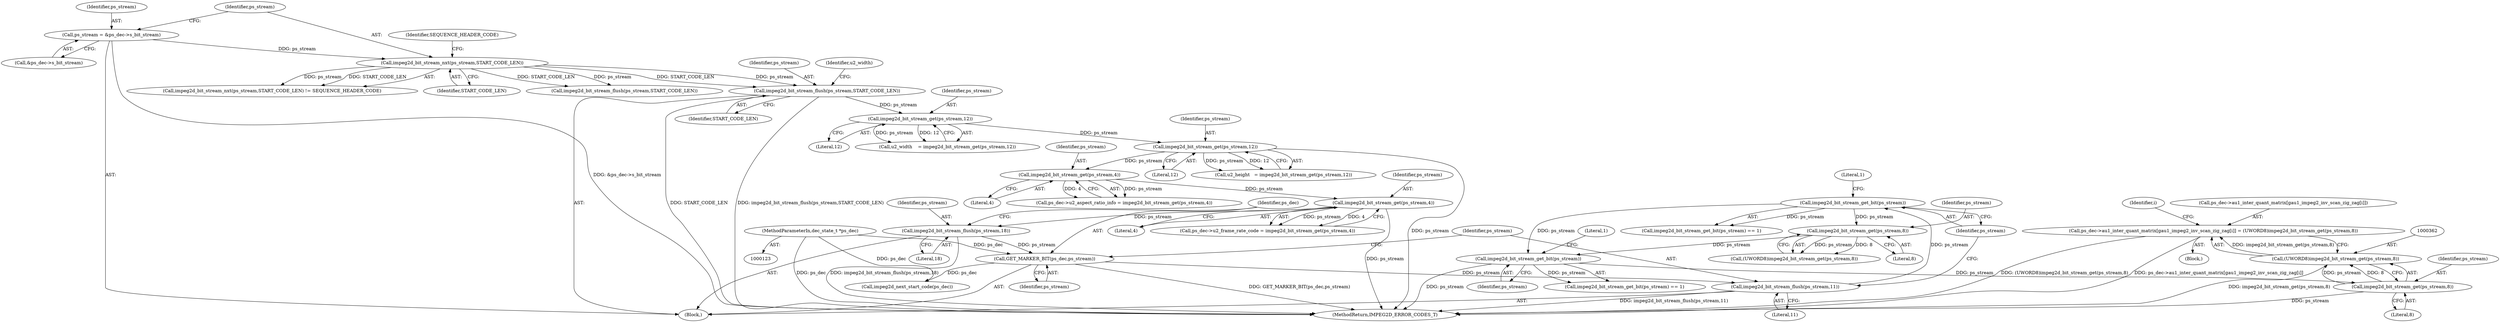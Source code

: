 digraph "0_Android_f301cff2c1ddd880d9a2c77b22602a137519867b@array" {
"1000353" [label="(Call,ps_dec->au1_inter_quant_matrix[gau1_impeg2_inv_scan_zig_zag[i]] = (UWORD8)impeg2d_bit_stream_get(ps_stream,8))"];
"1000361" [label="(Call,(UWORD8)impeg2d_bit_stream_get(ps_stream,8))"];
"1000363" [label="(Call,impeg2d_bit_stream_get(ps_stream,8))"];
"1000338" [label="(Call,impeg2d_bit_stream_get_bit(ps_stream))"];
"1000325" [label="(Call,impeg2d_bit_stream_get(ps_stream,8))"];
"1000300" [label="(Call,impeg2d_bit_stream_get_bit(ps_stream))"];
"1000295" [label="(Call,impeg2d_bit_stream_flush(ps_stream,11))"];
"1000292" [label="(Call,GET_MARKER_BIT(ps_dec,ps_stream))"];
"1000124" [label="(MethodParameterIn,dec_state_t *ps_dec)"];
"1000289" [label="(Call,impeg2d_bit_stream_flush(ps_stream,18))"];
"1000277" [label="(Call,impeg2d_bit_stream_get(ps_stream,4))"];
"1000270" [label="(Call,impeg2d_bit_stream_get(ps_stream,4))"];
"1000157" [label="(Call,impeg2d_bit_stream_get(ps_stream,12))"];
"1000152" [label="(Call,impeg2d_bit_stream_get(ps_stream,12))"];
"1000147" [label="(Call,impeg2d_bit_stream_flush(ps_stream,START_CODE_LEN))"];
"1000137" [label="(Call,impeg2d_bit_stream_nxt(ps_stream,START_CODE_LEN))"];
"1000127" [label="(Call,ps_stream = &ps_dec->s_bit_stream)"];
"1000300" [label="(Call,impeg2d_bit_stream_get_bit(ps_stream))"];
"1000354" [label="(Call,ps_dec->au1_inter_quant_matrix[gau1_impeg2_inv_scan_zig_zag[i]])"];
"1000374" [label="(Call,impeg2d_next_start_code(ps_dec))"];
"1000157" [label="(Call,impeg2d_bit_stream_get(ps_stream,12))"];
"1000138" [label="(Identifier,ps_stream)"];
"1000340" [label="(Literal,1)"];
"1000150" [label="(Call,u2_width    = impeg2d_bit_stream_get(ps_stream,12))"];
"1000129" [label="(Call,&ps_dec->s_bit_stream)"];
"1000128" [label="(Identifier,ps_stream)"];
"1000295" [label="(Call,impeg2d_bit_stream_flush(ps_stream,11))"];
"1000352" [label="(Block,)"];
"1000273" [label="(Call,ps_dec->u2_frame_rate_code = impeg2d_bit_stream_get(ps_stream,4))"];
"1000302" [label="(Literal,1)"];
"1000272" [label="(Literal,4)"];
"1000158" [label="(Identifier,ps_stream)"];
"1000326" [label="(Identifier,ps_stream)"];
"1000142" [label="(Call,impeg2d_bit_stream_flush(ps_stream,START_CODE_LEN))"];
"1000365" [label="(Literal,8)"];
"1000294" [label="(Identifier,ps_stream)"];
"1000127" [label="(Call,ps_stream = &ps_dec->s_bit_stream)"];
"1000279" [label="(Literal,4)"];
"1000155" [label="(Call,u2_height   = impeg2d_bit_stream_get(ps_stream,12))"];
"1000277" [label="(Call,impeg2d_bit_stream_get(ps_stream,4))"];
"1000271" [label="(Identifier,ps_stream)"];
"1000266" [label="(Call,ps_dec->u2_aspect_ratio_info = impeg2d_bit_stream_get(ps_stream,4))"];
"1000297" [label="(Literal,11)"];
"1000148" [label="(Identifier,ps_stream)"];
"1000136" [label="(Call,impeg2d_bit_stream_nxt(ps_stream,START_CODE_LEN) != SEQUENCE_HEADER_CODE)"];
"1000125" [label="(Block,)"];
"1000296" [label="(Identifier,ps_stream)"];
"1000339" [label="(Identifier,ps_stream)"];
"1000291" [label="(Literal,18)"];
"1000292" [label="(Call,GET_MARKER_BIT(ps_dec,ps_stream))"];
"1000140" [label="(Identifier,SEQUENCE_HEADER_CODE)"];
"1000154" [label="(Literal,12)"];
"1000299" [label="(Call,impeg2d_bit_stream_get_bit(ps_stream) == 1)"];
"1000338" [label="(Call,impeg2d_bit_stream_get_bit(ps_stream))"];
"1000364" [label="(Identifier,ps_stream)"];
"1000290" [label="(Identifier,ps_stream)"];
"1000159" [label="(Literal,12)"];
"1000149" [label="(Identifier,START_CODE_LEN)"];
"1000363" [label="(Call,impeg2d_bit_stream_get(ps_stream,8))"];
"1000323" [label="(Call,(UWORD8)impeg2d_bit_stream_get(ps_stream,8))"];
"1000270" [label="(Call,impeg2d_bit_stream_get(ps_stream,4))"];
"1000278" [label="(Identifier,ps_stream)"];
"1000289" [label="(Call,impeg2d_bit_stream_flush(ps_stream,18))"];
"1000301" [label="(Identifier,ps_stream)"];
"1000327" [label="(Literal,8)"];
"1000153" [label="(Identifier,ps_stream)"];
"1000337" [label="(Call,impeg2d_bit_stream_get_bit(ps_stream) == 1)"];
"1000147" [label="(Call,impeg2d_bit_stream_flush(ps_stream,START_CODE_LEN))"];
"1000325" [label="(Call,impeg2d_bit_stream_get(ps_stream,8))"];
"1000151" [label="(Identifier,u2_width)"];
"1000152" [label="(Call,impeg2d_bit_stream_get(ps_stream,12))"];
"1000139" [label="(Identifier,START_CODE_LEN)"];
"1000137" [label="(Call,impeg2d_bit_stream_nxt(ps_stream,START_CODE_LEN))"];
"1000353" [label="(Call,ps_dec->au1_inter_quant_matrix[gau1_impeg2_inv_scan_zig_zag[i]] = (UWORD8)impeg2d_bit_stream_get(ps_stream,8))"];
"1000380" [label="(MethodReturn,IMPEG2D_ERROR_CODES_T)"];
"1000351" [label="(Identifier,i)"];
"1000361" [label="(Call,(UWORD8)impeg2d_bit_stream_get(ps_stream,8))"];
"1000293" [label="(Identifier,ps_dec)"];
"1000124" [label="(MethodParameterIn,dec_state_t *ps_dec)"];
"1000353" -> "1000352"  [label="AST: "];
"1000353" -> "1000361"  [label="CFG: "];
"1000354" -> "1000353"  [label="AST: "];
"1000361" -> "1000353"  [label="AST: "];
"1000351" -> "1000353"  [label="CFG: "];
"1000353" -> "1000380"  [label="DDG: (UWORD8)impeg2d_bit_stream_get(ps_stream,8)"];
"1000353" -> "1000380"  [label="DDG: ps_dec->au1_inter_quant_matrix[gau1_impeg2_inv_scan_zig_zag[i]]"];
"1000361" -> "1000353"  [label="DDG: impeg2d_bit_stream_get(ps_stream,8)"];
"1000361" -> "1000363"  [label="CFG: "];
"1000362" -> "1000361"  [label="AST: "];
"1000363" -> "1000361"  [label="AST: "];
"1000361" -> "1000380"  [label="DDG: impeg2d_bit_stream_get(ps_stream,8)"];
"1000363" -> "1000361"  [label="DDG: ps_stream"];
"1000363" -> "1000361"  [label="DDG: 8"];
"1000363" -> "1000365"  [label="CFG: "];
"1000364" -> "1000363"  [label="AST: "];
"1000365" -> "1000363"  [label="AST: "];
"1000363" -> "1000380"  [label="DDG: ps_stream"];
"1000338" -> "1000363"  [label="DDG: ps_stream"];
"1000338" -> "1000337"  [label="AST: "];
"1000338" -> "1000339"  [label="CFG: "];
"1000339" -> "1000338"  [label="AST: "];
"1000340" -> "1000338"  [label="CFG: "];
"1000338" -> "1000380"  [label="DDG: ps_stream"];
"1000338" -> "1000337"  [label="DDG: ps_stream"];
"1000325" -> "1000338"  [label="DDG: ps_stream"];
"1000300" -> "1000338"  [label="DDG: ps_stream"];
"1000325" -> "1000323"  [label="AST: "];
"1000325" -> "1000327"  [label="CFG: "];
"1000326" -> "1000325"  [label="AST: "];
"1000327" -> "1000325"  [label="AST: "];
"1000323" -> "1000325"  [label="CFG: "];
"1000325" -> "1000323"  [label="DDG: ps_stream"];
"1000325" -> "1000323"  [label="DDG: 8"];
"1000300" -> "1000325"  [label="DDG: ps_stream"];
"1000300" -> "1000299"  [label="AST: "];
"1000300" -> "1000301"  [label="CFG: "];
"1000301" -> "1000300"  [label="AST: "];
"1000302" -> "1000300"  [label="CFG: "];
"1000300" -> "1000299"  [label="DDG: ps_stream"];
"1000295" -> "1000300"  [label="DDG: ps_stream"];
"1000295" -> "1000125"  [label="AST: "];
"1000295" -> "1000297"  [label="CFG: "];
"1000296" -> "1000295"  [label="AST: "];
"1000297" -> "1000295"  [label="AST: "];
"1000301" -> "1000295"  [label="CFG: "];
"1000295" -> "1000380"  [label="DDG: impeg2d_bit_stream_flush(ps_stream,11)"];
"1000292" -> "1000295"  [label="DDG: ps_stream"];
"1000292" -> "1000125"  [label="AST: "];
"1000292" -> "1000294"  [label="CFG: "];
"1000293" -> "1000292"  [label="AST: "];
"1000294" -> "1000292"  [label="AST: "];
"1000296" -> "1000292"  [label="CFG: "];
"1000292" -> "1000380"  [label="DDG: GET_MARKER_BIT(ps_dec,ps_stream)"];
"1000124" -> "1000292"  [label="DDG: ps_dec"];
"1000289" -> "1000292"  [label="DDG: ps_stream"];
"1000292" -> "1000374"  [label="DDG: ps_dec"];
"1000124" -> "1000123"  [label="AST: "];
"1000124" -> "1000380"  [label="DDG: ps_dec"];
"1000124" -> "1000374"  [label="DDG: ps_dec"];
"1000289" -> "1000125"  [label="AST: "];
"1000289" -> "1000291"  [label="CFG: "];
"1000290" -> "1000289"  [label="AST: "];
"1000291" -> "1000289"  [label="AST: "];
"1000293" -> "1000289"  [label="CFG: "];
"1000289" -> "1000380"  [label="DDG: impeg2d_bit_stream_flush(ps_stream,18)"];
"1000277" -> "1000289"  [label="DDG: ps_stream"];
"1000277" -> "1000273"  [label="AST: "];
"1000277" -> "1000279"  [label="CFG: "];
"1000278" -> "1000277"  [label="AST: "];
"1000279" -> "1000277"  [label="AST: "];
"1000273" -> "1000277"  [label="CFG: "];
"1000277" -> "1000380"  [label="DDG: ps_stream"];
"1000277" -> "1000273"  [label="DDG: ps_stream"];
"1000277" -> "1000273"  [label="DDG: 4"];
"1000270" -> "1000277"  [label="DDG: ps_stream"];
"1000270" -> "1000266"  [label="AST: "];
"1000270" -> "1000272"  [label="CFG: "];
"1000271" -> "1000270"  [label="AST: "];
"1000272" -> "1000270"  [label="AST: "];
"1000266" -> "1000270"  [label="CFG: "];
"1000270" -> "1000266"  [label="DDG: ps_stream"];
"1000270" -> "1000266"  [label="DDG: 4"];
"1000157" -> "1000270"  [label="DDG: ps_stream"];
"1000157" -> "1000155"  [label="AST: "];
"1000157" -> "1000159"  [label="CFG: "];
"1000158" -> "1000157"  [label="AST: "];
"1000159" -> "1000157"  [label="AST: "];
"1000155" -> "1000157"  [label="CFG: "];
"1000157" -> "1000380"  [label="DDG: ps_stream"];
"1000157" -> "1000155"  [label="DDG: ps_stream"];
"1000157" -> "1000155"  [label="DDG: 12"];
"1000152" -> "1000157"  [label="DDG: ps_stream"];
"1000152" -> "1000150"  [label="AST: "];
"1000152" -> "1000154"  [label="CFG: "];
"1000153" -> "1000152"  [label="AST: "];
"1000154" -> "1000152"  [label="AST: "];
"1000150" -> "1000152"  [label="CFG: "];
"1000152" -> "1000150"  [label="DDG: ps_stream"];
"1000152" -> "1000150"  [label="DDG: 12"];
"1000147" -> "1000152"  [label="DDG: ps_stream"];
"1000147" -> "1000125"  [label="AST: "];
"1000147" -> "1000149"  [label="CFG: "];
"1000148" -> "1000147"  [label="AST: "];
"1000149" -> "1000147"  [label="AST: "];
"1000151" -> "1000147"  [label="CFG: "];
"1000147" -> "1000380"  [label="DDG: START_CODE_LEN"];
"1000147" -> "1000380"  [label="DDG: impeg2d_bit_stream_flush(ps_stream,START_CODE_LEN)"];
"1000137" -> "1000147"  [label="DDG: ps_stream"];
"1000137" -> "1000147"  [label="DDG: START_CODE_LEN"];
"1000137" -> "1000136"  [label="AST: "];
"1000137" -> "1000139"  [label="CFG: "];
"1000138" -> "1000137"  [label="AST: "];
"1000139" -> "1000137"  [label="AST: "];
"1000140" -> "1000137"  [label="CFG: "];
"1000137" -> "1000136"  [label="DDG: ps_stream"];
"1000137" -> "1000136"  [label="DDG: START_CODE_LEN"];
"1000127" -> "1000137"  [label="DDG: ps_stream"];
"1000137" -> "1000142"  [label="DDG: ps_stream"];
"1000137" -> "1000142"  [label="DDG: START_CODE_LEN"];
"1000127" -> "1000125"  [label="AST: "];
"1000127" -> "1000129"  [label="CFG: "];
"1000128" -> "1000127"  [label="AST: "];
"1000129" -> "1000127"  [label="AST: "];
"1000138" -> "1000127"  [label="CFG: "];
"1000127" -> "1000380"  [label="DDG: &ps_dec->s_bit_stream"];
}

